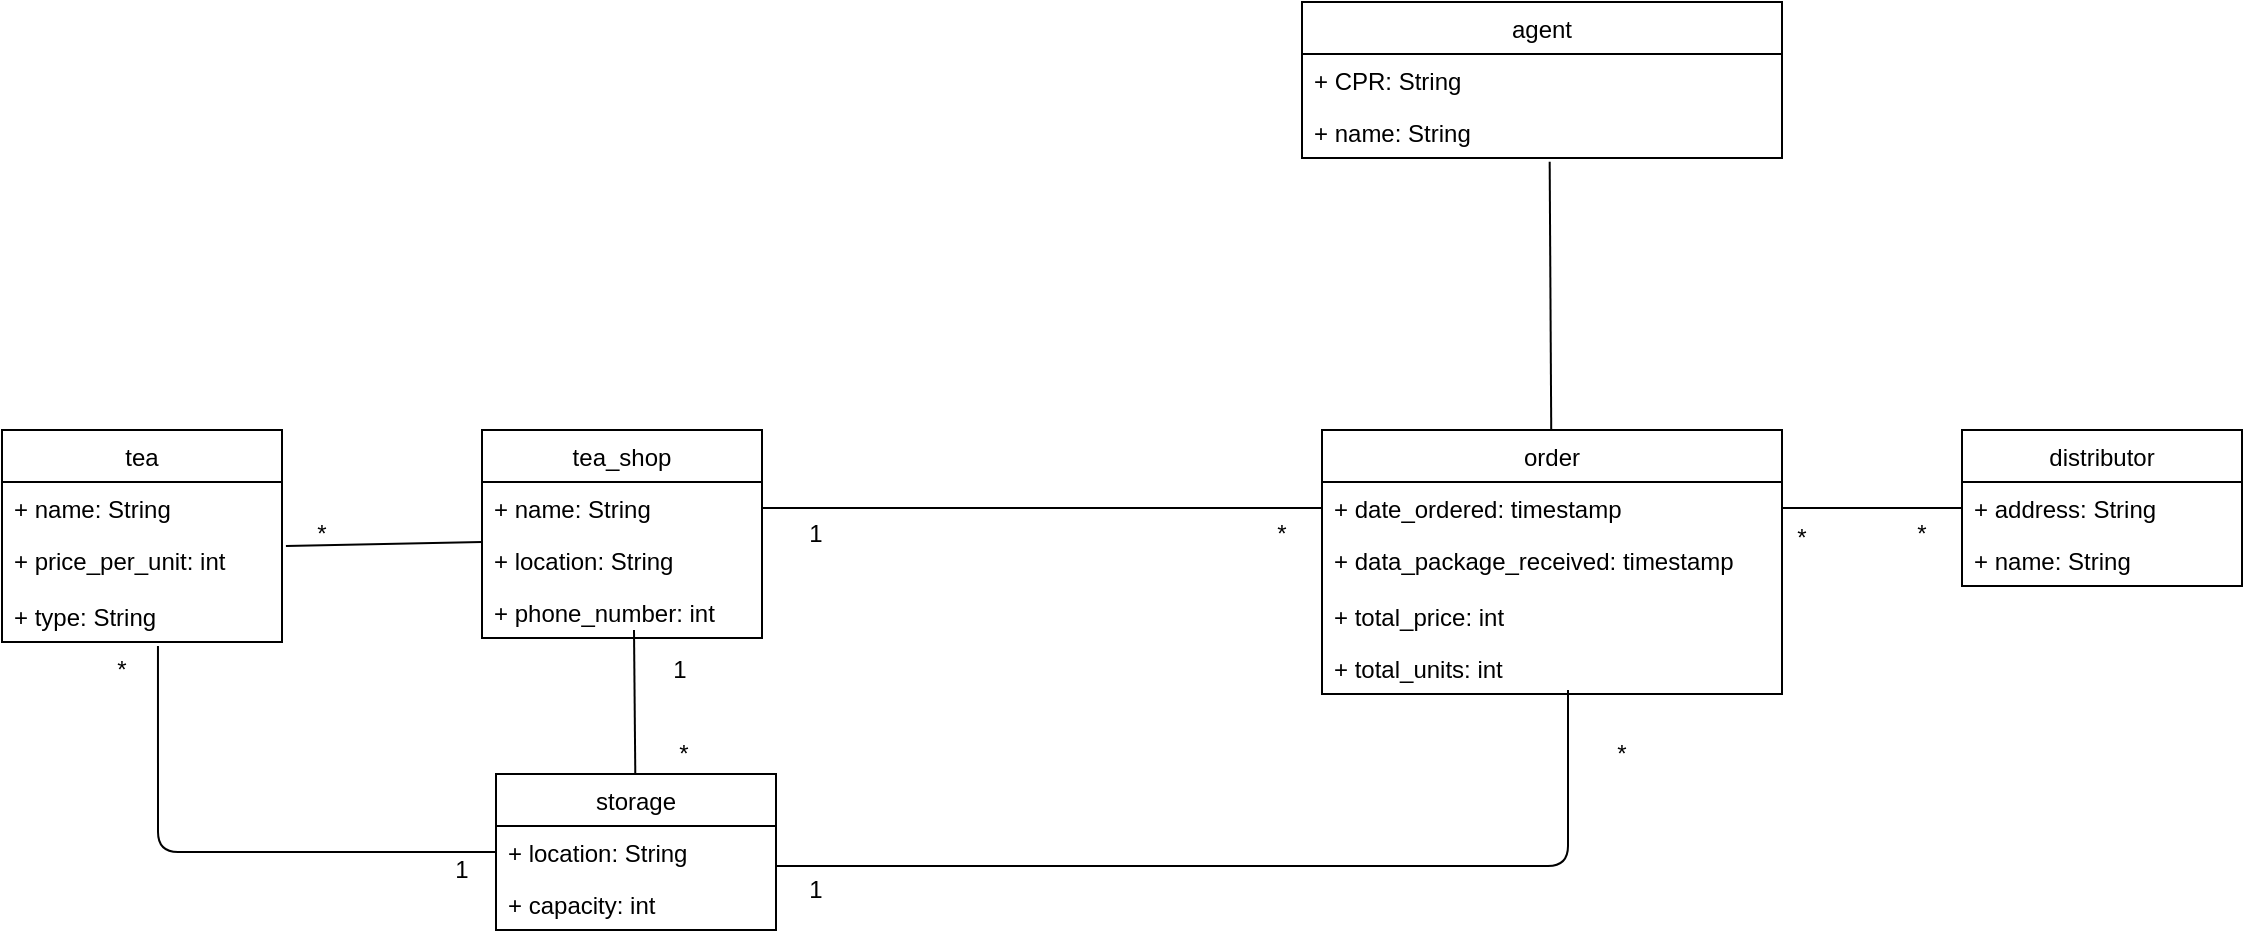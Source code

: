 <mxfile version="14.2.9" type="device"><diagram id="hbiDuq8aIdHJozLAGK_Q" name="Page-1"><mxGraphModel dx="2458" dy="1990" grid="1" gridSize="10" guides="1" tooltips="1" connect="1" arrows="1" fold="1" page="1" pageScale="1" pageWidth="827" pageHeight="1169" math="0" shadow="0"><root><mxCell id="0"/><mxCell id="1" parent="0"/><mxCell id="9Tf6sRcKmEpzyLWSA6Up-9" value="distributor" style="swimlane;fontStyle=0;childLayout=stackLayout;horizontal=1;startSize=26;fillColor=none;horizontalStack=0;resizeParent=1;resizeParentMax=0;resizeLast=0;collapsible=1;marginBottom=0;" vertex="1" parent="1"><mxGeometry x="320" y="110" width="140" height="78" as="geometry"/></mxCell><mxCell id="9Tf6sRcKmEpzyLWSA6Up-10" value="+ address: String" style="text;strokeColor=none;fillColor=none;align=left;verticalAlign=top;spacingLeft=4;spacingRight=4;overflow=hidden;rotatable=0;points=[[0,0.5],[1,0.5]];portConstraint=eastwest;" vertex="1" parent="9Tf6sRcKmEpzyLWSA6Up-9"><mxGeometry y="26" width="140" height="26" as="geometry"/></mxCell><mxCell id="9Tf6sRcKmEpzyLWSA6Up-11" value="+ name: String" style="text;strokeColor=none;fillColor=none;align=left;verticalAlign=top;spacingLeft=4;spacingRight=4;overflow=hidden;rotatable=0;points=[[0,0.5],[1,0.5]];portConstraint=eastwest;" vertex="1" parent="9Tf6sRcKmEpzyLWSA6Up-9"><mxGeometry y="52" width="140" height="26" as="geometry"/></mxCell><mxCell id="9Tf6sRcKmEpzyLWSA6Up-58" value="order" style="swimlane;fontStyle=0;childLayout=stackLayout;horizontal=1;startSize=26;fillColor=none;horizontalStack=0;resizeParent=1;resizeParentMax=0;resizeLast=0;collapsible=1;marginBottom=0;" vertex="1" parent="1"><mxGeometry y="110" width="230" height="132" as="geometry"/></mxCell><mxCell id="9Tf6sRcKmEpzyLWSA6Up-59" value="+ date_ordered: timestamp" style="text;strokeColor=none;fillColor=none;align=left;verticalAlign=top;spacingLeft=4;spacingRight=4;overflow=hidden;rotatable=0;points=[[0,0.5],[1,0.5]];portConstraint=eastwest;" vertex="1" parent="9Tf6sRcKmEpzyLWSA6Up-58"><mxGeometry y="26" width="230" height="26" as="geometry"/></mxCell><mxCell id="9Tf6sRcKmEpzyLWSA6Up-60" value="+ data_package_received: timestamp" style="text;strokeColor=none;fillColor=none;align=left;verticalAlign=top;spacingLeft=4;spacingRight=4;overflow=hidden;rotatable=0;points=[[0,0.5],[1,0.5]];portConstraint=eastwest;" vertex="1" parent="9Tf6sRcKmEpzyLWSA6Up-58"><mxGeometry y="52" width="230" height="28" as="geometry"/></mxCell><mxCell id="9Tf6sRcKmEpzyLWSA6Up-102" value="+ total_price: int" style="text;strokeColor=none;fillColor=none;align=left;verticalAlign=top;spacingLeft=4;spacingRight=4;overflow=hidden;rotatable=0;points=[[0,0.5],[1,0.5]];portConstraint=eastwest;" vertex="1" parent="9Tf6sRcKmEpzyLWSA6Up-58"><mxGeometry y="80" width="230" height="26" as="geometry"/></mxCell><mxCell id="9Tf6sRcKmEpzyLWSA6Up-103" value="+ total_units: int" style="text;strokeColor=none;fillColor=none;align=left;verticalAlign=top;spacingLeft=4;spacingRight=4;overflow=hidden;rotatable=0;points=[[0,0.5],[1,0.5]];portConstraint=eastwest;" vertex="1" parent="9Tf6sRcKmEpzyLWSA6Up-58"><mxGeometry y="106" width="230" height="26" as="geometry"/></mxCell><mxCell id="9Tf6sRcKmEpzyLWSA6Up-64" value="" style="endArrow=none;html=1;exitX=1;exitY=0.5;exitDx=0;exitDy=0;entryX=0;entryY=0.5;entryDx=0;entryDy=0;" edge="1" parent="1" source="9Tf6sRcKmEpzyLWSA6Up-59" target="9Tf6sRcKmEpzyLWSA6Up-10"><mxGeometry width="50" height="50" relative="1" as="geometry"><mxPoint x="200" y="420" as="sourcePoint"/><mxPoint x="250" y="370" as="targetPoint"/></mxGeometry></mxCell><mxCell id="9Tf6sRcKmEpzyLWSA6Up-67" value="*" style="text;html=1;strokeColor=none;fillColor=none;align=center;verticalAlign=middle;whiteSpace=wrap;rounded=0;" vertex="1" parent="1"><mxGeometry x="280" y="152" width="40" height="20" as="geometry"/></mxCell><mxCell id="9Tf6sRcKmEpzyLWSA6Up-68" value="*" style="text;html=1;strokeColor=none;fillColor=none;align=center;verticalAlign=middle;whiteSpace=wrap;rounded=0;" vertex="1" parent="1"><mxGeometry x="220" y="154" width="40" height="20" as="geometry"/></mxCell><mxCell id="9Tf6sRcKmEpzyLWSA6Up-71" value="tea_shop" style="swimlane;fontStyle=0;childLayout=stackLayout;horizontal=1;startSize=26;fillColor=none;horizontalStack=0;resizeParent=1;resizeParentMax=0;resizeLast=0;collapsible=1;marginBottom=0;" vertex="1" parent="1"><mxGeometry x="-420" y="110" width="140" height="104" as="geometry"/></mxCell><mxCell id="9Tf6sRcKmEpzyLWSA6Up-73" value="+ name: String" style="text;strokeColor=none;fillColor=none;align=left;verticalAlign=top;spacingLeft=4;spacingRight=4;overflow=hidden;rotatable=0;points=[[0,0.5],[1,0.5]];portConstraint=eastwest;" vertex="1" parent="9Tf6sRcKmEpzyLWSA6Up-71"><mxGeometry y="26" width="140" height="26" as="geometry"/></mxCell><mxCell id="9Tf6sRcKmEpzyLWSA6Up-72" value="+ location: String" style="text;strokeColor=none;fillColor=none;align=left;verticalAlign=top;spacingLeft=4;spacingRight=4;overflow=hidden;rotatable=0;points=[[0,0.5],[1,0.5]];portConstraint=eastwest;" vertex="1" parent="9Tf6sRcKmEpzyLWSA6Up-71"><mxGeometry y="52" width="140" height="26" as="geometry"/></mxCell><mxCell id="9Tf6sRcKmEpzyLWSA6Up-74" value="+ phone_number: int" style="text;strokeColor=none;fillColor=none;align=left;verticalAlign=top;spacingLeft=4;spacingRight=4;overflow=hidden;rotatable=0;points=[[0,0.5],[1,0.5]];portConstraint=eastwest;" vertex="1" parent="9Tf6sRcKmEpzyLWSA6Up-71"><mxGeometry y="78" width="140" height="26" as="geometry"/></mxCell><mxCell id="9Tf6sRcKmEpzyLWSA6Up-75" value="storage" style="swimlane;fontStyle=0;childLayout=stackLayout;horizontal=1;startSize=26;fillColor=none;horizontalStack=0;resizeParent=1;resizeParentMax=0;resizeLast=0;collapsible=1;marginBottom=0;" vertex="1" parent="1"><mxGeometry x="-413" y="282" width="140" height="78" as="geometry"/></mxCell><mxCell id="9Tf6sRcKmEpzyLWSA6Up-76" value="+ location: String" style="text;strokeColor=none;fillColor=none;align=left;verticalAlign=top;spacingLeft=4;spacingRight=4;overflow=hidden;rotatable=0;points=[[0,0.5],[1,0.5]];portConstraint=eastwest;" vertex="1" parent="9Tf6sRcKmEpzyLWSA6Up-75"><mxGeometry y="26" width="140" height="26" as="geometry"/></mxCell><mxCell id="9Tf6sRcKmEpzyLWSA6Up-77" value="+ capacity: int" style="text;strokeColor=none;fillColor=none;align=left;verticalAlign=top;spacingLeft=4;spacingRight=4;overflow=hidden;rotatable=0;points=[[0,0.5],[1,0.5]];portConstraint=eastwest;" vertex="1" parent="9Tf6sRcKmEpzyLWSA6Up-75"><mxGeometry y="52" width="140" height="26" as="geometry"/></mxCell><mxCell id="9Tf6sRcKmEpzyLWSA6Up-78" value="" style="endArrow=none;html=1;" edge="1" parent="1" target="9Tf6sRcKmEpzyLWSA6Up-75"><mxGeometry width="50" height="50" relative="1" as="geometry"><mxPoint x="-344" y="210" as="sourcePoint"/><mxPoint x="-485" y="392" as="targetPoint"/></mxGeometry></mxCell><mxCell id="9Tf6sRcKmEpzyLWSA6Up-79" value="1" style="text;html=1;strokeColor=none;fillColor=none;align=center;verticalAlign=middle;whiteSpace=wrap;rounded=0;" vertex="1" parent="1"><mxGeometry x="-341" y="220" width="40" height="20" as="geometry"/></mxCell><mxCell id="9Tf6sRcKmEpzyLWSA6Up-80" value="*" style="text;html=1;strokeColor=none;fillColor=none;align=center;verticalAlign=middle;whiteSpace=wrap;rounded=0;" vertex="1" parent="1"><mxGeometry x="-339" y="262" width="40" height="20" as="geometry"/></mxCell><mxCell id="9Tf6sRcKmEpzyLWSA6Up-81" value="" style="endArrow=none;html=1;exitX=1;exitY=0.5;exitDx=0;exitDy=0;entryX=0;entryY=0.5;entryDx=0;entryDy=0;" edge="1" parent="1" source="9Tf6sRcKmEpzyLWSA6Up-73" target="9Tf6sRcKmEpzyLWSA6Up-59"><mxGeometry width="50" height="50" relative="1" as="geometry"><mxPoint x="200" y="420" as="sourcePoint"/><mxPoint x="-210" y="149" as="targetPoint"/></mxGeometry></mxCell><mxCell id="9Tf6sRcKmEpzyLWSA6Up-84" value="1" style="text;html=1;strokeColor=none;fillColor=none;align=center;verticalAlign=middle;whiteSpace=wrap;rounded=0;" vertex="1" parent="1"><mxGeometry x="-273" y="152" width="40" height="20" as="geometry"/></mxCell><mxCell id="9Tf6sRcKmEpzyLWSA6Up-85" value="*" style="text;html=1;strokeColor=none;fillColor=none;align=center;verticalAlign=middle;whiteSpace=wrap;rounded=0;" vertex="1" parent="1"><mxGeometry x="-40" y="152" width="40" height="20" as="geometry"/></mxCell><mxCell id="9Tf6sRcKmEpzyLWSA6Up-86" value="" style="endArrow=none;html=1;exitX=1;exitY=0.769;exitDx=0;exitDy=0;exitPerimeter=0;" edge="1" parent="1" source="9Tf6sRcKmEpzyLWSA6Up-76"><mxGeometry width="50" height="50" relative="1" as="geometry"><mxPoint x="200" y="370" as="sourcePoint"/><mxPoint x="123" y="240" as="targetPoint"/><Array as="points"><mxPoint x="123" y="328"/></Array></mxGeometry></mxCell><mxCell id="9Tf6sRcKmEpzyLWSA6Up-87" value="tea" style="swimlane;fontStyle=0;childLayout=stackLayout;horizontal=1;startSize=26;fillColor=none;horizontalStack=0;resizeParent=1;resizeParentMax=0;resizeLast=0;collapsible=1;marginBottom=0;" vertex="1" parent="1"><mxGeometry x="-660" y="110" width="140" height="106" as="geometry"/></mxCell><mxCell id="9Tf6sRcKmEpzyLWSA6Up-88" value="+ name: String" style="text;strokeColor=none;fillColor=none;align=left;verticalAlign=top;spacingLeft=4;spacingRight=4;overflow=hidden;rotatable=0;points=[[0,0.5],[1,0.5]];portConstraint=eastwest;" vertex="1" parent="9Tf6sRcKmEpzyLWSA6Up-87"><mxGeometry y="26" width="140" height="26" as="geometry"/></mxCell><mxCell id="9Tf6sRcKmEpzyLWSA6Up-89" value="+ price_per_unit: int" style="text;strokeColor=none;fillColor=none;align=left;verticalAlign=top;spacingLeft=4;spacingRight=4;overflow=hidden;rotatable=0;points=[[0,0.5],[1,0.5]];portConstraint=eastwest;" vertex="1" parent="9Tf6sRcKmEpzyLWSA6Up-87"><mxGeometry y="52" width="140" height="28" as="geometry"/></mxCell><mxCell id="9Tf6sRcKmEpzyLWSA6Up-90" value="+ type: String" style="text;strokeColor=none;fillColor=none;align=left;verticalAlign=top;spacingLeft=4;spacingRight=4;overflow=hidden;rotatable=0;points=[[0,0.5],[1,0.5]];portConstraint=eastwest;" vertex="1" parent="9Tf6sRcKmEpzyLWSA6Up-87"><mxGeometry y="80" width="140" height="26" as="geometry"/></mxCell><mxCell id="9Tf6sRcKmEpzyLWSA6Up-91" value="*" style="text;html=1;strokeColor=none;fillColor=none;align=center;verticalAlign=middle;whiteSpace=wrap;rounded=0;" vertex="1" parent="1"><mxGeometry x="-520" y="152" width="40" height="20" as="geometry"/></mxCell><mxCell id="9Tf6sRcKmEpzyLWSA6Up-96" value="" style="endArrow=none;html=1;exitX=1.014;exitY=0.214;exitDx=0;exitDy=0;exitPerimeter=0;" edge="1" parent="1" source="9Tf6sRcKmEpzyLWSA6Up-89"><mxGeometry width="50" height="50" relative="1" as="geometry"><mxPoint x="-100" y="370" as="sourcePoint"/><mxPoint x="-420" y="166" as="targetPoint"/></mxGeometry></mxCell><mxCell id="9Tf6sRcKmEpzyLWSA6Up-97" value="" style="endArrow=none;html=1;exitX=0.557;exitY=1.077;exitDx=0;exitDy=0;exitPerimeter=0;entryX=0;entryY=0.5;entryDx=0;entryDy=0;" edge="1" parent="1" source="9Tf6sRcKmEpzyLWSA6Up-90" target="9Tf6sRcKmEpzyLWSA6Up-76"><mxGeometry width="50" height="50" relative="1" as="geometry"><mxPoint x="-100" y="370" as="sourcePoint"/><mxPoint x="-50" y="320" as="targetPoint"/><Array as="points"><mxPoint x="-582" y="321"/></Array></mxGeometry></mxCell><mxCell id="9Tf6sRcKmEpzyLWSA6Up-98" value="*" style="text;html=1;strokeColor=none;fillColor=none;align=center;verticalAlign=middle;whiteSpace=wrap;rounded=0;" vertex="1" parent="1"><mxGeometry x="-620" y="220" width="40" height="20" as="geometry"/></mxCell><mxCell id="9Tf6sRcKmEpzyLWSA6Up-99" value="1" style="text;html=1;strokeColor=none;fillColor=none;align=center;verticalAlign=middle;whiteSpace=wrap;rounded=0;" vertex="1" parent="1"><mxGeometry x="-450" y="320" width="40" height="20" as="geometry"/></mxCell><mxCell id="9Tf6sRcKmEpzyLWSA6Up-100" value="1" style="text;html=1;strokeColor=none;fillColor=none;align=center;verticalAlign=middle;whiteSpace=wrap;rounded=0;" vertex="1" parent="1"><mxGeometry x="-273" y="330" width="40" height="20" as="geometry"/></mxCell><mxCell id="9Tf6sRcKmEpzyLWSA6Up-101" value="*" style="text;html=1;strokeColor=none;fillColor=none;align=center;verticalAlign=middle;whiteSpace=wrap;rounded=0;" vertex="1" parent="1"><mxGeometry x="130" y="262" width="40" height="20" as="geometry"/></mxCell><mxCell id="9Tf6sRcKmEpzyLWSA6Up-106" value="agent" style="swimlane;fontStyle=0;childLayout=stackLayout;horizontal=1;startSize=26;fillColor=none;horizontalStack=0;resizeParent=1;resizeParentMax=0;resizeLast=0;collapsible=1;marginBottom=0;" vertex="1" parent="1"><mxGeometry x="-10" y="-104" width="240" height="78" as="geometry"/></mxCell><mxCell id="9Tf6sRcKmEpzyLWSA6Up-115" value="+ CPR: String" style="text;strokeColor=none;fillColor=none;align=left;verticalAlign=top;spacingLeft=4;spacingRight=4;overflow=hidden;rotatable=0;points=[[0,0.5],[1,0.5]];portConstraint=eastwest;" vertex="1" parent="9Tf6sRcKmEpzyLWSA6Up-106"><mxGeometry y="26" width="240" height="26" as="geometry"/></mxCell><mxCell id="9Tf6sRcKmEpzyLWSA6Up-116" value="+ name: String" style="text;strokeColor=none;fillColor=none;align=left;verticalAlign=top;spacingLeft=4;spacingRight=4;overflow=hidden;rotatable=0;points=[[0,0.5],[1,0.5]];portConstraint=eastwest;" vertex="1" parent="9Tf6sRcKmEpzyLWSA6Up-106"><mxGeometry y="52" width="240" height="26" as="geometry"/></mxCell><mxCell id="9Tf6sRcKmEpzyLWSA6Up-110" value="" style="endArrow=none;html=1;exitX=0.516;exitY=1.072;exitDx=0;exitDy=0;exitPerimeter=0;" edge="1" parent="1" source="9Tf6sRcKmEpzyLWSA6Up-116" target="9Tf6sRcKmEpzyLWSA6Up-58"><mxGeometry width="50" height="50" relative="1" as="geometry"><mxPoint x="120" y="-30" as="sourcePoint"/><mxPoint x="30" y="90" as="targetPoint"/></mxGeometry></mxCell></root></mxGraphModel></diagram></mxfile>